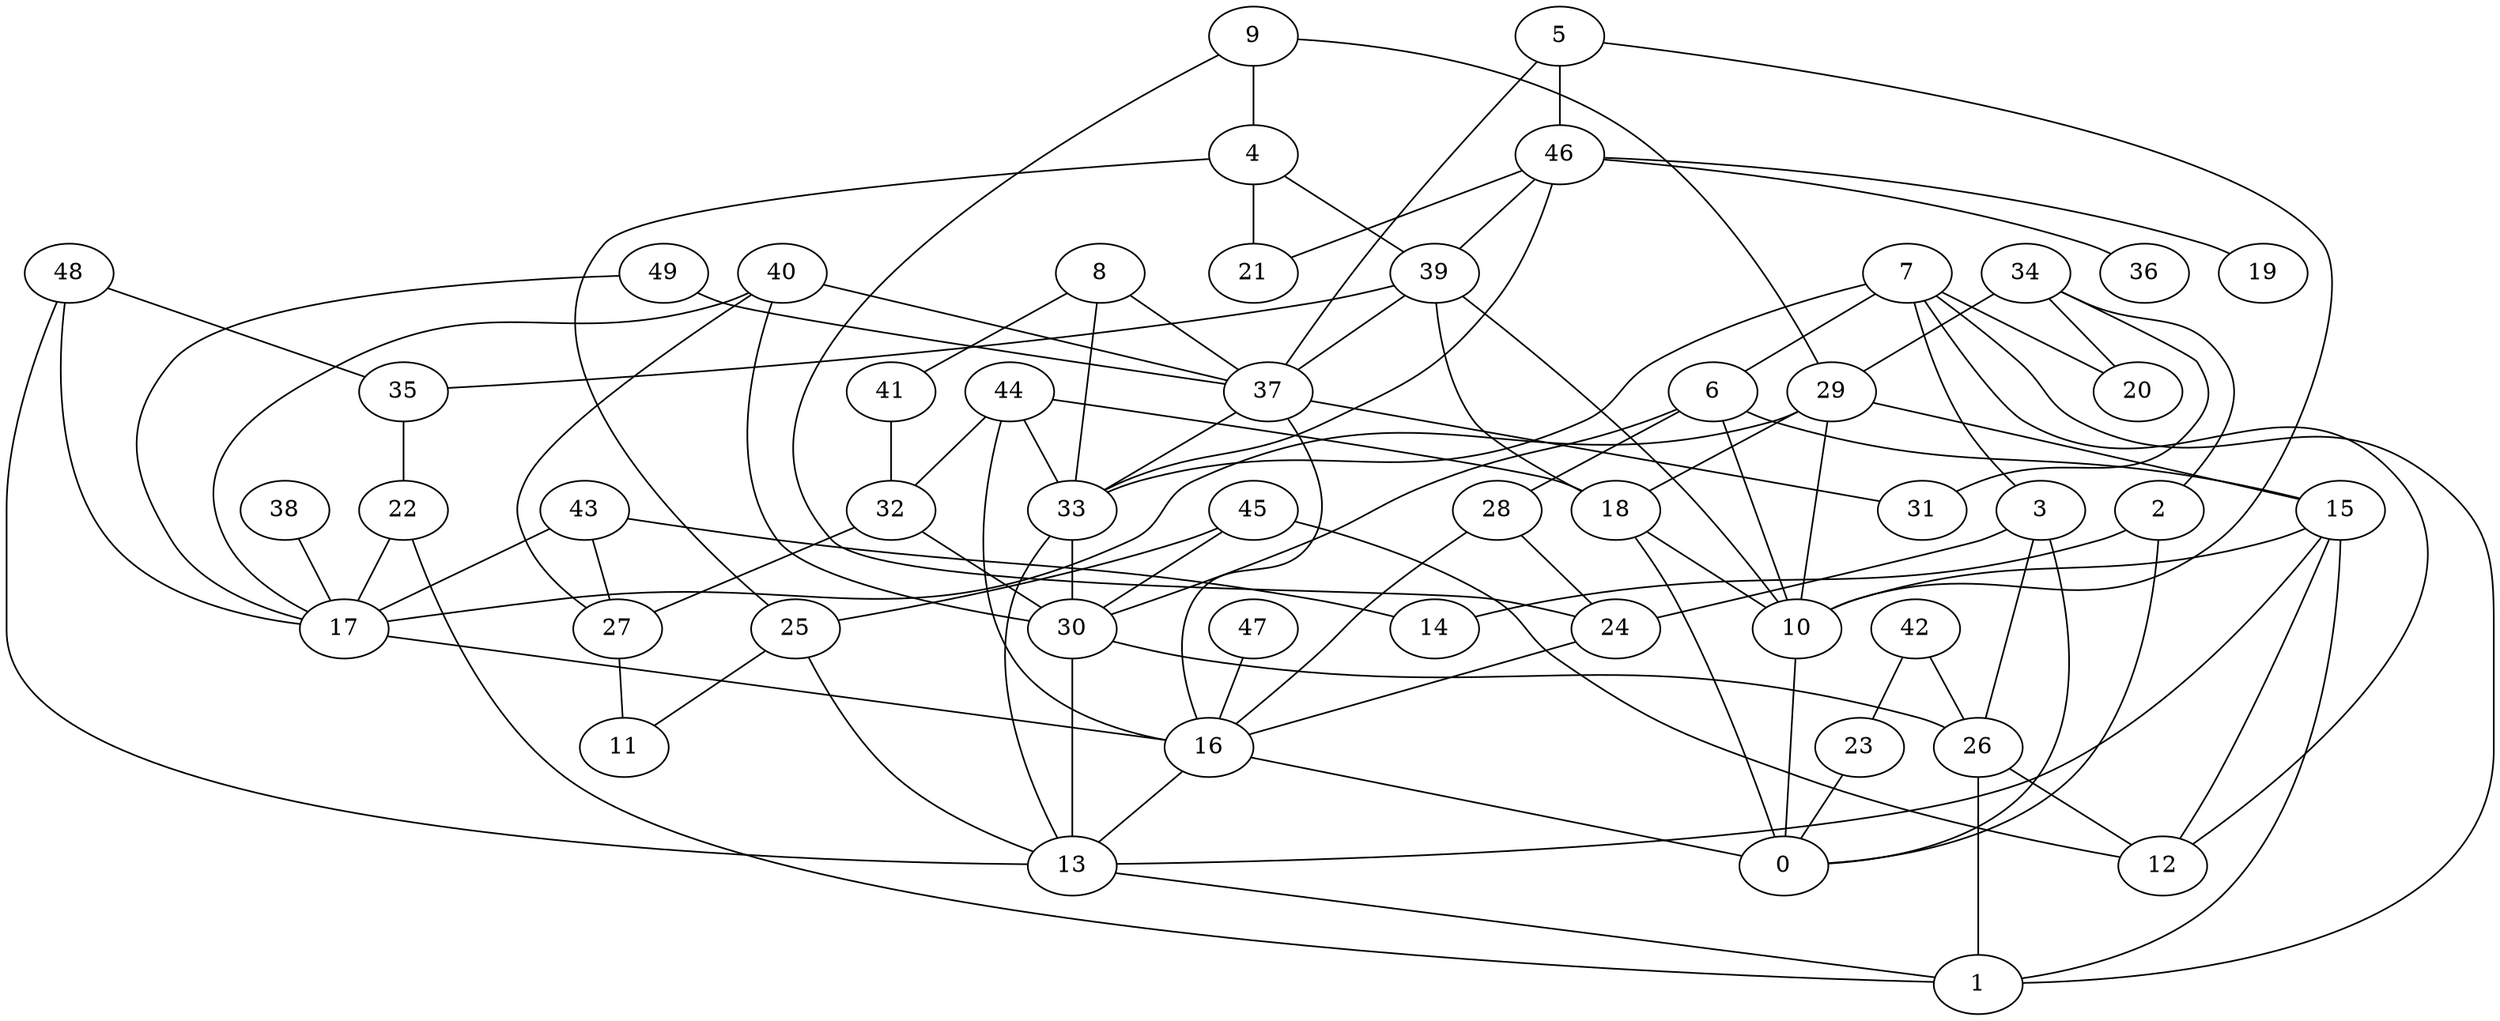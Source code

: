 digraph GG_graph {

subgraph G_graph {
edge [color = black]
"44" -> "18" [dir = none]
"22" -> "17" [dir = none]
"43" -> "14" [dir = none]
"38" -> "17" [dir = none]
"41" -> "32" [dir = none]
"5" -> "37" [dir = none]
"48" -> "35" [dir = none]
"48" -> "17" [dir = none]
"48" -> "13" [dir = none]
"18" -> "10" [dir = none]
"9" -> "4" [dir = none]
"4" -> "21" [dir = none]
"4" -> "39" [dir = none]
"39" -> "18" [dir = none]
"39" -> "37" [dir = none]
"40" -> "27" [dir = none]
"40" -> "37" [dir = none]
"15" -> "12" [dir = none]
"15" -> "1" [dir = none]
"29" -> "18" [dir = none]
"46" -> "19" [dir = none]
"46" -> "36" [dir = none]
"46" -> "33" [dir = none]
"47" -> "16" [dir = none]
"16" -> "0" [dir = none]
"33" -> "30" [dir = none]
"33" -> "13" [dir = none]
"8" -> "33" [dir = none]
"8" -> "37" [dir = none]
"37" -> "16" [dir = none]
"34" -> "31" [dir = none]
"34" -> "20" [dir = none]
"34" -> "2" [dir = none]
"32" -> "30" [dir = none]
"23" -> "0" [dir = none]
"27" -> "11" [dir = none]
"7" -> "12" [dir = none]
"3" -> "24" [dir = none]
"3" -> "0" [dir = none]
"30" -> "26" [dir = none]
"45" -> "30" [dir = none]
"6" -> "28" [dir = none]
"6" -> "15" [dir = none]
"6" -> "30" [dir = none]
"42" -> "26" [dir = none]
"49" -> "37" [dir = none]
"25" -> "11" [dir = none]
"2" -> "14" [dir = none]
"2" -> "0" [dir = none]
"13" -> "1" [dir = none]
"44" -> "16" [dir = none]
"29" -> "10" [dir = none]
"24" -> "16" [dir = none]
"45" -> "12" [dir = none]
"37" -> "33" [dir = none]
"5" -> "10" [dir = none]
"35" -> "22" [dir = none]
"39" -> "35" [dir = none]
"9" -> "29" [dir = none]
"18" -> "0" [dir = none]
"10" -> "0" [dir = none]
"17" -> "16" [dir = none]
"9" -> "24" [dir = none]
"32" -> "27" [dir = none]
"22" -> "1" [dir = none]
"37" -> "31" [dir = none]
"29" -> "17" [dir = none]
"26" -> "1" [dir = none]
"28" -> "24" [dir = none]
"43" -> "27" [dir = none]
"44" -> "32" [dir = none]
"3" -> "26" [dir = none]
"43" -> "17" [dir = none]
"39" -> "10" [dir = none]
"15" -> "13" [dir = none]
"26" -> "12" [dir = none]
"5" -> "46" [dir = none]
"7" -> "1" [dir = none]
"28" -> "16" [dir = none]
"42" -> "23" [dir = none]
"4" -> "25" [dir = none]
"15" -> "10" [dir = none]
"40" -> "30" [dir = none]
"30" -> "13" [dir = none]
"16" -> "13" [dir = none]
"34" -> "29" [dir = none]
"8" -> "41" [dir = none]
"46" -> "21" [dir = none]
"49" -> "17" [dir = none]
"25" -> "13" [dir = none]
"6" -> "10" [dir = none]
"44" -> "33" [dir = none]
"7" -> "33" [dir = none]
"7" -> "20" [dir = none]
"29" -> "15" [dir = none]
"7" -> "6" [dir = none]
"46" -> "39" [dir = none]
"45" -> "25" [dir = none]
"40" -> "17" [dir = none]
"7" -> "3" [dir = none]
}

}
